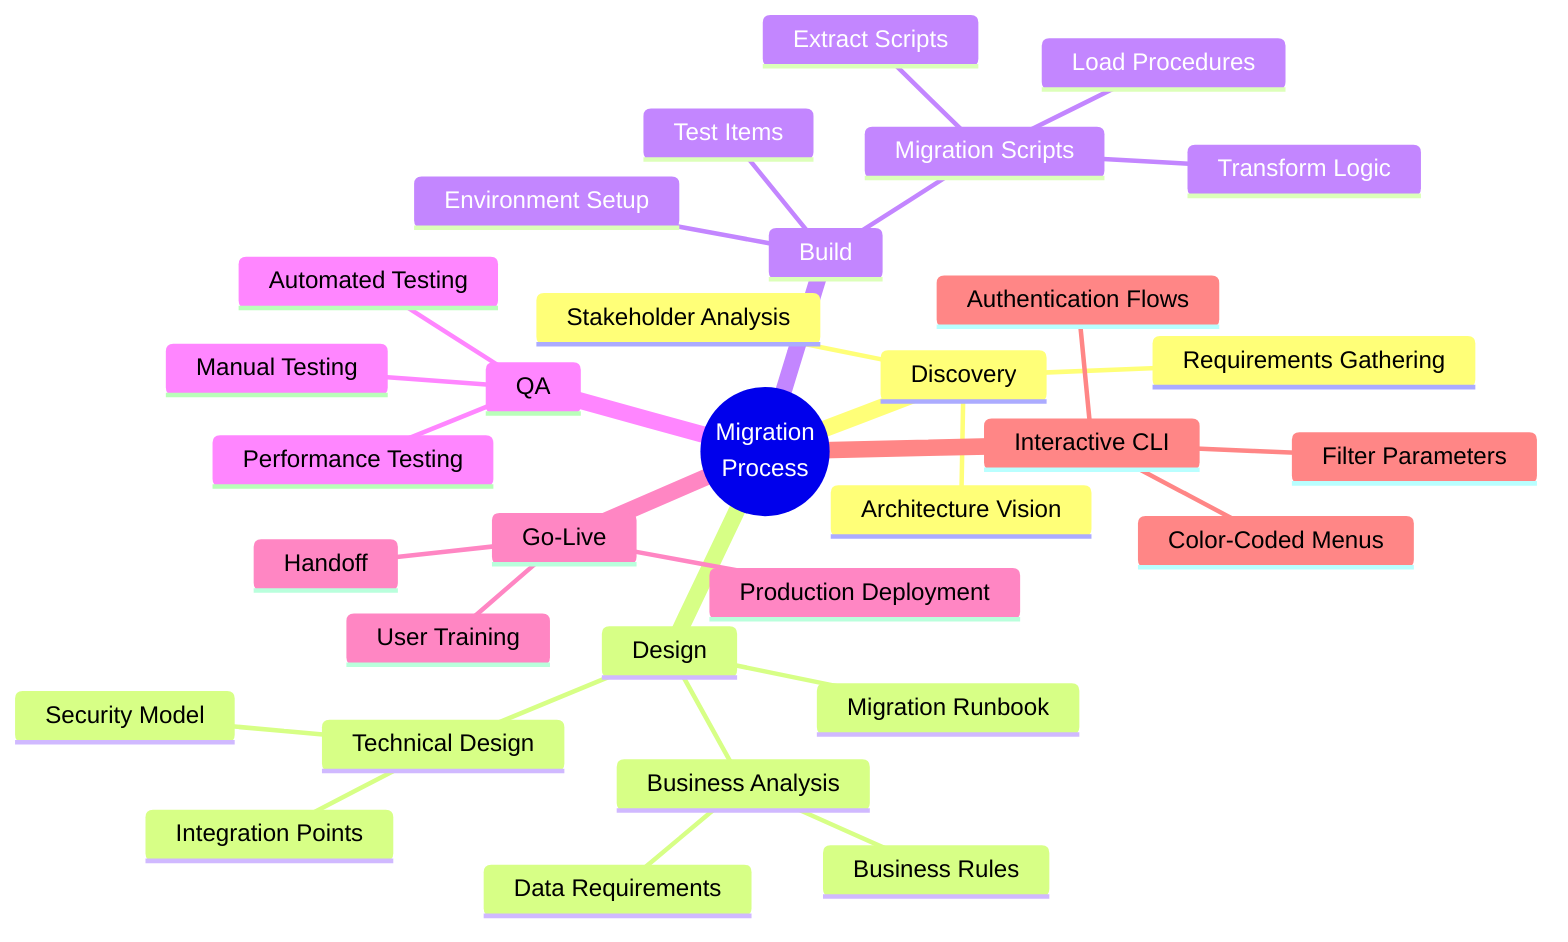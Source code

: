 mindmap
    root((Migration<br/>Process))
        Discovery
            ::icon(fa fa-search)
            Architecture Vision
            Stakeholder Analysis
            Requirements Gathering
        Design
            ::icon(fa fa-pencil)
            Business Analysis
                Data Requirements
                Business Rules
            Technical Design
                Integration Points
                Security Model
            Migration Runbook
        Build
            ::icon(fa fa-cogs)
            Environment Setup
            Migration Scripts
                Extract Scripts
                Transform Logic
                Load Procedures
            Test Items
        QA
            ::icon(fa fa-check-square)
            Manual Testing
            Automated Testing
            Performance Testing
        Go-Live
            ::icon(fa fa-rocket)
            User Training
            Production Deployment
            Handoff
        Interactive CLI
            ::icon(fa fa-terminal)
            Color-Coded Menus
            Authentication Flows
            Filter Parameters